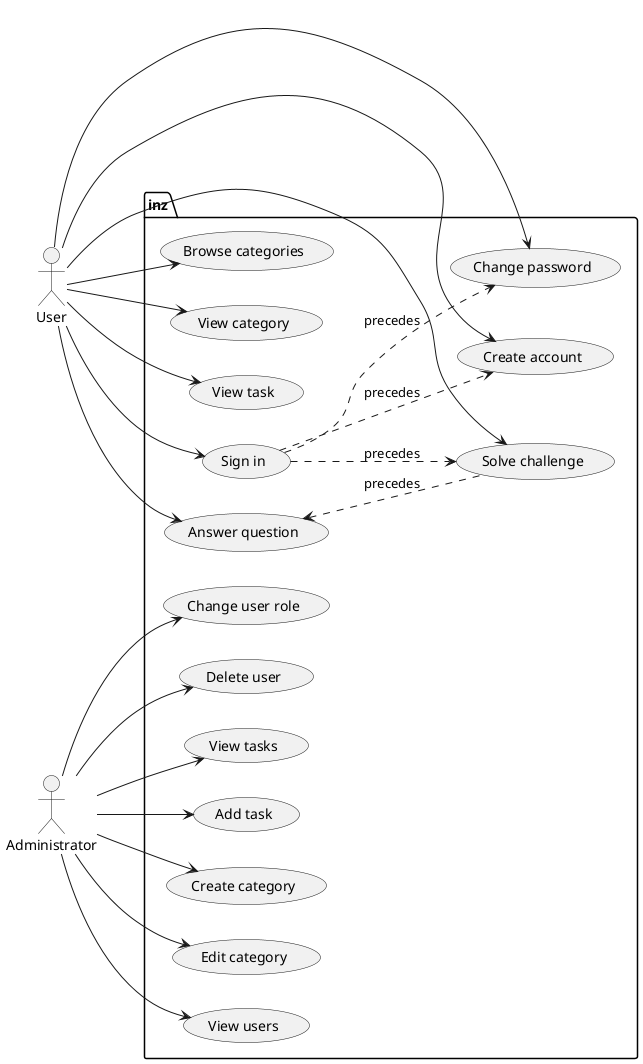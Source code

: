 @startuml
left to right direction

actor User as u
actor Administrator as a

package inz {
	usecase "Create account" as register
	usecase "Sign in" as sign_in
	usecase "Change password" as chg_pass
	usecase "Browse categories" as browse_cat
	usecase "View category" as view_cat
	usecase "View task" as view_task
	usecase "Solve challenge" as solve_challenge
	usecase "Answer question" as answer

	usecase "Create category" as add_category
	usecase "Edit category" as edit_category
	usecase "View users" as view_users
	usecase "Change user role" as chg_role
	usecase "Delete user" as del_user
	usecase "View tasks" as view_tasks
	usecase "Add task" as add_task
}

u --> register
u --> sign_in
u --> chg_pass
u --> browse_cat
u --> view_cat
u --> view_task
u --> solve_challenge
u --> answer

sign_in .-> register : precedes
sign_in .-> chg_pass : precedes
sign_in .-> solve_challenge : precedes
answer <-. solve_challenge : precedes

a --> add_category
a --> edit_category
a --> view_users
a --> chg_role
a --> del_user
a --> view_tasks
a --> add_task

@enduml
